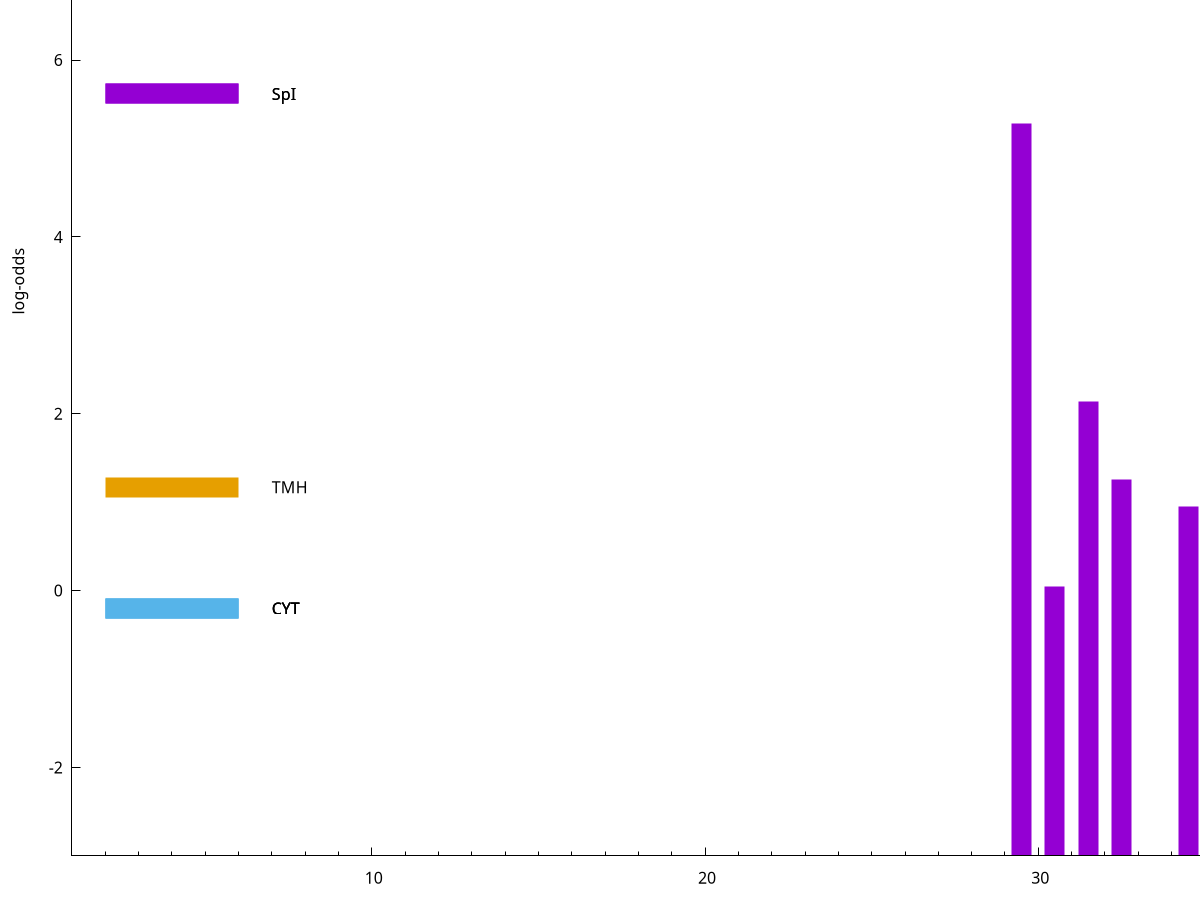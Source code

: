 set title "LipoP predictions for SRR4017833.gff"
set size 2., 1.4
set xrange [1:70] 
set mxtics 10
set yrange [-3:10]
set y2range [0:13]
set ylabel "log-odds"
set term postscript eps color solid "Helvetica" 30
set output "SRR4017833.gff83.eps"
set arrow from 2,5.61586 to 6,5.61586 nohead lt 1 lw 20
set label "SpI" at 7,5.61586
set arrow from 2,1.16775 to 6,1.16775 nohead lt 4 lw 20
set label "TMH" at 7,1.16775
set arrow from 2,-0.200913 to 6,-0.200913 nohead lt 3 lw 20
set label "CYT" at 7,-0.200913
set arrow from 2,-0.200913 to 6,-0.200913 nohead lt 3 lw 20
set label "CYT" at 7,-0.200913
set arrow from 2,-0.200913 to 6,-0.200913 nohead lt 3 lw 20
set label "CYT" at 7,-0.200913
set arrow from 2,5.61586 to 6,5.61586 nohead lt 1 lw 20
set label "SpI" at 7,5.61586
# NOTE: The scores below are the log-odds scores with the threshold
# NOTE: subtracted (a hack to make gnuplot make the histogram all
# NOTE: look nice).
plot "-" axes x1y2 title "" with impulses lt 1 lw 20
29.500000 8.287350
31.500000 5.139440
32.500000 4.258600
34.500000 3.949708
30.500000 3.048603
e
exit
